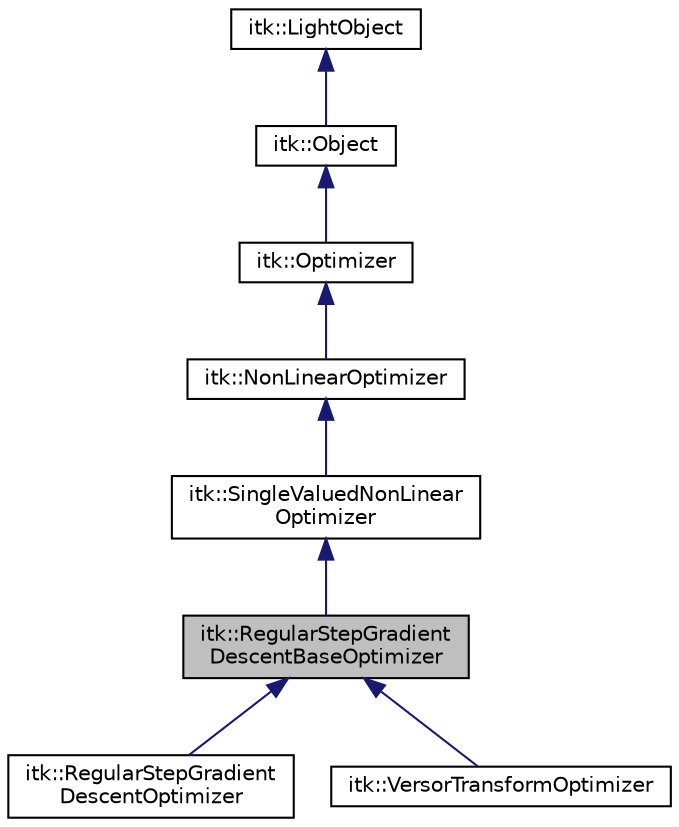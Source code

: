 digraph "itk::RegularStepGradientDescentBaseOptimizer"
{
 // LATEX_PDF_SIZE
  edge [fontname="Helvetica",fontsize="10",labelfontname="Helvetica",labelfontsize="10"];
  node [fontname="Helvetica",fontsize="10",shape=record];
  Node1 [label="itk::RegularStepGradient\lDescentBaseOptimizer",height=0.2,width=0.4,color="black", fillcolor="grey75", style="filled", fontcolor="black",tooltip="Implement a gradient descent optimizer."];
  Node2 -> Node1 [dir="back",color="midnightblue",fontsize="10",style="solid",fontname="Helvetica"];
  Node2 [label="itk::SingleValuedNonLinear\lOptimizer",height=0.2,width=0.4,color="black", fillcolor="white", style="filled",URL="$classitk_1_1SingleValuedNonLinearOptimizer.html",tooltip="This class is a base for the Optimization methods that optimize a single valued function."];
  Node3 -> Node2 [dir="back",color="midnightblue",fontsize="10",style="solid",fontname="Helvetica"];
  Node3 [label="itk::NonLinearOptimizer",height=0.2,width=0.4,color="black", fillcolor="white", style="filled",URL="$classitk_1_1NonLinearOptimizer.html",tooltip="Wrap of the vnl_nonlinear_minimizer to be adapted."];
  Node4 -> Node3 [dir="back",color="midnightblue",fontsize="10",style="solid",fontname="Helvetica"];
  Node4 [label="itk::Optimizer",height=0.2,width=0.4,color="black", fillcolor="white", style="filled",URL="$classitk_1_1Optimizer.html",tooltip="Generic representation for an optimization method."];
  Node5 -> Node4 [dir="back",color="midnightblue",fontsize="10",style="solid",fontname="Helvetica"];
  Node5 [label="itk::Object",height=0.2,width=0.4,color="black", fillcolor="white", style="filled",URL="$classitk_1_1Object.html",tooltip="Base class for most ITK classes."];
  Node6 -> Node5 [dir="back",color="midnightblue",fontsize="10",style="solid",fontname="Helvetica"];
  Node6 [label="itk::LightObject",height=0.2,width=0.4,color="black", fillcolor="white", style="filled",URL="$classitk_1_1LightObject.html",tooltip="Light weight base class for most itk classes."];
  Node1 -> Node7 [dir="back",color="midnightblue",fontsize="10",style="solid",fontname="Helvetica"];
  Node7 [label="itk::RegularStepGradient\lDescentOptimizer",height=0.2,width=0.4,color="black", fillcolor="white", style="filled",URL="$classitk_1_1RegularStepGradientDescentOptimizer.html",tooltip="Implement a gradient descent optimizer."];
  Node1 -> Node8 [dir="back",color="midnightblue",fontsize="10",style="solid",fontname="Helvetica"];
  Node8 [label="itk::VersorTransformOptimizer",height=0.2,width=0.4,color="black", fillcolor="white", style="filled",URL="$classitk_1_1VersorTransformOptimizer.html",tooltip="Implement a gradient descent optimizer."];
}
